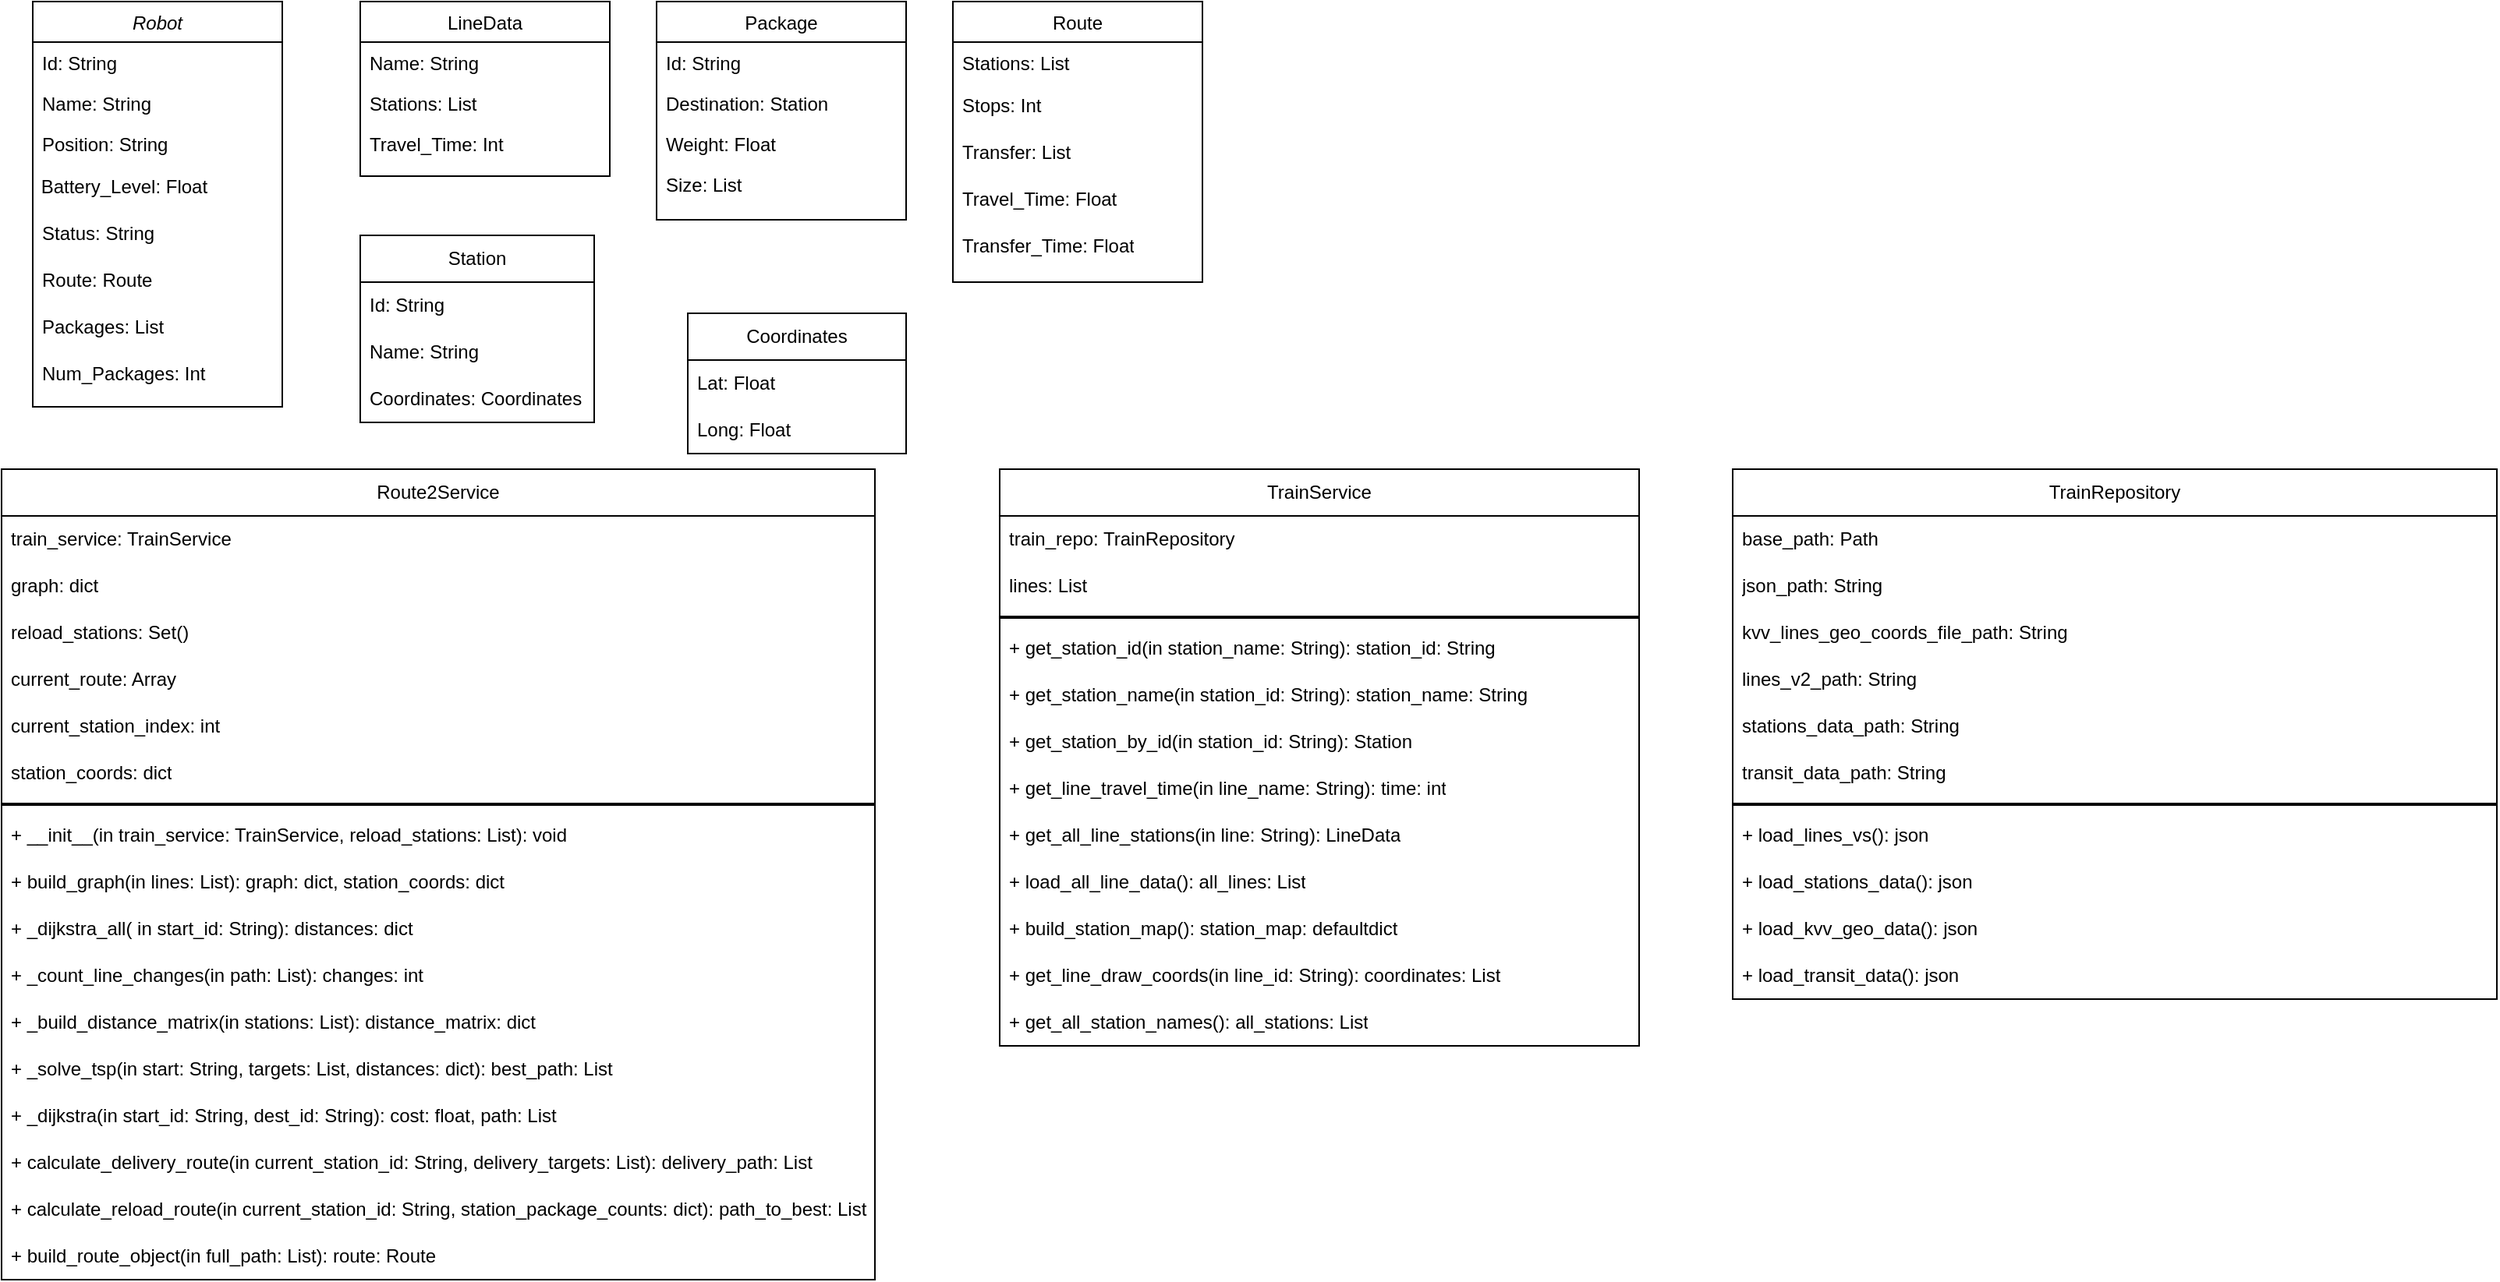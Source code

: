 <mxfile version="27.0.6">
  <diagram id="C5RBs43oDa-KdzZeNtuy" name="Page-1">
    <mxGraphModel dx="1042" dy="535" grid="1" gridSize="10" guides="1" tooltips="1" connect="1" arrows="1" fold="1" page="1" pageScale="1" pageWidth="827" pageHeight="1169" math="0" shadow="0">
      <root>
        <mxCell id="WIyWlLk6GJQsqaUBKTNV-0" />
        <mxCell id="WIyWlLk6GJQsqaUBKTNV-1" parent="WIyWlLk6GJQsqaUBKTNV-0" />
        <mxCell id="zkfFHV4jXpPFQw0GAbJ--0" value="Robot" style="swimlane;fontStyle=2;align=center;verticalAlign=top;childLayout=stackLayout;horizontal=1;startSize=26;horizontalStack=0;resizeParent=1;resizeLast=0;collapsible=1;marginBottom=0;rounded=0;shadow=0;strokeWidth=1;" parent="WIyWlLk6GJQsqaUBKTNV-1" vertex="1">
          <mxGeometry x="40" y="60" width="160" height="260" as="geometry">
            <mxRectangle x="230" y="140" width="160" height="26" as="alternateBounds" />
          </mxGeometry>
        </mxCell>
        <mxCell id="zkfFHV4jXpPFQw0GAbJ--1" value="Id: String" style="text;align=left;verticalAlign=top;spacingLeft=4;spacingRight=4;overflow=hidden;rotatable=0;points=[[0,0.5],[1,0.5]];portConstraint=eastwest;" parent="zkfFHV4jXpPFQw0GAbJ--0" vertex="1">
          <mxGeometry y="26" width="160" height="26" as="geometry" />
        </mxCell>
        <mxCell id="zkfFHV4jXpPFQw0GAbJ--2" value="Name: String" style="text;align=left;verticalAlign=top;spacingLeft=4;spacingRight=4;overflow=hidden;rotatable=0;points=[[0,0.5],[1,0.5]];portConstraint=eastwest;rounded=0;shadow=0;html=0;" parent="zkfFHV4jXpPFQw0GAbJ--0" vertex="1">
          <mxGeometry y="52" width="160" height="26" as="geometry" />
        </mxCell>
        <mxCell id="zkfFHV4jXpPFQw0GAbJ--3" value="Position: String" style="text;align=left;verticalAlign=top;spacingLeft=4;spacingRight=4;overflow=hidden;rotatable=0;points=[[0,0.5],[1,0.5]];portConstraint=eastwest;rounded=0;shadow=0;html=0;" parent="zkfFHV4jXpPFQw0GAbJ--0" vertex="1">
          <mxGeometry y="78" width="160" height="26" as="geometry" />
        </mxCell>
        <mxCell id="OUTJV8kgqdNEQ4jEnF7Q-9" value="&lt;div align=&quot;left&quot;&gt;&amp;nbsp;Battery_Level: Float&lt;/div&gt;" style="text;html=1;align=left;verticalAlign=middle;whiteSpace=wrap;rounded=0;" vertex="1" parent="zkfFHV4jXpPFQw0GAbJ--0">
          <mxGeometry y="104" width="160" height="30" as="geometry" />
        </mxCell>
        <mxCell id="OUTJV8kgqdNEQ4jEnF7Q-10" value="Status: String" style="text;strokeColor=none;fillColor=none;align=left;verticalAlign=middle;spacingLeft=4;spacingRight=4;overflow=hidden;points=[[0,0.5],[1,0.5]];portConstraint=eastwest;rotatable=0;whiteSpace=wrap;html=1;" vertex="1" parent="zkfFHV4jXpPFQw0GAbJ--0">
          <mxGeometry y="134" width="160" height="30" as="geometry" />
        </mxCell>
        <mxCell id="OUTJV8kgqdNEQ4jEnF7Q-11" value="Route: Route" style="text;strokeColor=none;fillColor=none;align=left;verticalAlign=middle;spacingLeft=4;spacingRight=4;overflow=hidden;points=[[0,0.5],[1,0.5]];portConstraint=eastwest;rotatable=0;whiteSpace=wrap;html=1;" vertex="1" parent="zkfFHV4jXpPFQw0GAbJ--0">
          <mxGeometry y="164" width="160" height="30" as="geometry" />
        </mxCell>
        <mxCell id="OUTJV8kgqdNEQ4jEnF7Q-12" value="Packages: List" style="text;strokeColor=none;fillColor=none;align=left;verticalAlign=middle;spacingLeft=4;spacingRight=4;overflow=hidden;points=[[0,0.5],[1,0.5]];portConstraint=eastwest;rotatable=0;whiteSpace=wrap;html=1;" vertex="1" parent="zkfFHV4jXpPFQw0GAbJ--0">
          <mxGeometry y="194" width="160" height="30" as="geometry" />
        </mxCell>
        <mxCell id="OUTJV8kgqdNEQ4jEnF7Q-13" value="Num_Packages: Int" style="text;strokeColor=none;fillColor=none;align=left;verticalAlign=middle;spacingLeft=4;spacingRight=4;overflow=hidden;points=[[0,0.5],[1,0.5]];portConstraint=eastwest;rotatable=0;whiteSpace=wrap;html=1;" vertex="1" parent="zkfFHV4jXpPFQw0GAbJ--0">
          <mxGeometry y="224" width="160" height="30" as="geometry" />
        </mxCell>
        <mxCell id="zkfFHV4jXpPFQw0GAbJ--6" value="Package" style="swimlane;fontStyle=0;align=center;verticalAlign=top;childLayout=stackLayout;horizontal=1;startSize=26;horizontalStack=0;resizeParent=1;resizeLast=0;collapsible=1;marginBottom=0;rounded=0;shadow=0;strokeWidth=1;" parent="WIyWlLk6GJQsqaUBKTNV-1" vertex="1">
          <mxGeometry x="440" y="60" width="160" height="140" as="geometry">
            <mxRectangle x="130" y="380" width="160" height="26" as="alternateBounds" />
          </mxGeometry>
        </mxCell>
        <mxCell id="zkfFHV4jXpPFQw0GAbJ--7" value="Id: String" style="text;align=left;verticalAlign=top;spacingLeft=4;spacingRight=4;overflow=hidden;rotatable=0;points=[[0,0.5],[1,0.5]];portConstraint=eastwest;" parent="zkfFHV4jXpPFQw0GAbJ--6" vertex="1">
          <mxGeometry y="26" width="160" height="26" as="geometry" />
        </mxCell>
        <mxCell id="zkfFHV4jXpPFQw0GAbJ--8" value="Destination: Station" style="text;align=left;verticalAlign=top;spacingLeft=4;spacingRight=4;overflow=hidden;rotatable=0;points=[[0,0.5],[1,0.5]];portConstraint=eastwest;rounded=0;shadow=0;html=0;" parent="zkfFHV4jXpPFQw0GAbJ--6" vertex="1">
          <mxGeometry y="52" width="160" height="26" as="geometry" />
        </mxCell>
        <mxCell id="zkfFHV4jXpPFQw0GAbJ--10" value="Weight: Float" style="text;align=left;verticalAlign=top;spacingLeft=4;spacingRight=4;overflow=hidden;rotatable=0;points=[[0,0.5],[1,0.5]];portConstraint=eastwest;fontStyle=0" parent="zkfFHV4jXpPFQw0GAbJ--6" vertex="1">
          <mxGeometry y="78" width="160" height="26" as="geometry" />
        </mxCell>
        <mxCell id="zkfFHV4jXpPFQw0GAbJ--11" value="Size: List" style="text;align=left;verticalAlign=top;spacingLeft=4;spacingRight=4;overflow=hidden;rotatable=0;points=[[0,0.5],[1,0.5]];portConstraint=eastwest;" parent="zkfFHV4jXpPFQw0GAbJ--6" vertex="1">
          <mxGeometry y="104" width="160" height="26" as="geometry" />
        </mxCell>
        <mxCell id="zkfFHV4jXpPFQw0GAbJ--13" value="Route" style="swimlane;fontStyle=0;align=center;verticalAlign=top;childLayout=stackLayout;horizontal=1;startSize=26;horizontalStack=0;resizeParent=1;resizeLast=0;collapsible=1;marginBottom=0;rounded=0;shadow=0;strokeWidth=1;" parent="WIyWlLk6GJQsqaUBKTNV-1" vertex="1">
          <mxGeometry x="630" y="60" width="160" height="180" as="geometry">
            <mxRectangle x="340" y="380" width="170" height="26" as="alternateBounds" />
          </mxGeometry>
        </mxCell>
        <mxCell id="zkfFHV4jXpPFQw0GAbJ--14" value="Stations: List" style="text;align=left;verticalAlign=top;spacingLeft=4;spacingRight=4;overflow=hidden;rotatable=0;points=[[0,0.5],[1,0.5]];portConstraint=eastwest;" parent="zkfFHV4jXpPFQw0GAbJ--13" vertex="1">
          <mxGeometry y="26" width="160" height="26" as="geometry" />
        </mxCell>
        <mxCell id="OUTJV8kgqdNEQ4jEnF7Q-15" value="Stops: Int" style="text;strokeColor=none;fillColor=none;align=left;verticalAlign=middle;spacingLeft=4;spacingRight=4;overflow=hidden;points=[[0,0.5],[1,0.5]];portConstraint=eastwest;rotatable=0;whiteSpace=wrap;html=1;" vertex="1" parent="zkfFHV4jXpPFQw0GAbJ--13">
          <mxGeometry y="52" width="160" height="30" as="geometry" />
        </mxCell>
        <mxCell id="OUTJV8kgqdNEQ4jEnF7Q-16" value="Transfer: List" style="text;strokeColor=none;fillColor=none;align=left;verticalAlign=middle;spacingLeft=4;spacingRight=4;overflow=hidden;points=[[0,0.5],[1,0.5]];portConstraint=eastwest;rotatable=0;whiteSpace=wrap;html=1;" vertex="1" parent="zkfFHV4jXpPFQw0GAbJ--13">
          <mxGeometry y="82" width="160" height="30" as="geometry" />
        </mxCell>
        <mxCell id="OUTJV8kgqdNEQ4jEnF7Q-17" value="Travel_Time: Float" style="text;strokeColor=none;fillColor=none;align=left;verticalAlign=middle;spacingLeft=4;spacingRight=4;overflow=hidden;points=[[0,0.5],[1,0.5]];portConstraint=eastwest;rotatable=0;whiteSpace=wrap;html=1;" vertex="1" parent="zkfFHV4jXpPFQw0GAbJ--13">
          <mxGeometry y="112" width="160" height="30" as="geometry" />
        </mxCell>
        <mxCell id="OUTJV8kgqdNEQ4jEnF7Q-18" value="Transfer_Time: Float" style="text;strokeColor=none;fillColor=none;align=left;verticalAlign=middle;spacingLeft=4;spacingRight=4;overflow=hidden;points=[[0,0.5],[1,0.5]];portConstraint=eastwest;rotatable=0;whiteSpace=wrap;html=1;" vertex="1" parent="zkfFHV4jXpPFQw0GAbJ--13">
          <mxGeometry y="142" width="160" height="30" as="geometry" />
        </mxCell>
        <mxCell id="zkfFHV4jXpPFQw0GAbJ--17" value="LineData" style="swimlane;fontStyle=0;align=center;verticalAlign=top;childLayout=stackLayout;horizontal=1;startSize=26;horizontalStack=0;resizeParent=1;resizeLast=0;collapsible=1;marginBottom=0;rounded=0;shadow=0;strokeWidth=1;" parent="WIyWlLk6GJQsqaUBKTNV-1" vertex="1">
          <mxGeometry x="250" y="60" width="160" height="112" as="geometry">
            <mxRectangle x="550" y="140" width="160" height="26" as="alternateBounds" />
          </mxGeometry>
        </mxCell>
        <mxCell id="zkfFHV4jXpPFQw0GAbJ--18" value="Name: String" style="text;align=left;verticalAlign=top;spacingLeft=4;spacingRight=4;overflow=hidden;rotatable=0;points=[[0,0.5],[1,0.5]];portConstraint=eastwest;" parent="zkfFHV4jXpPFQw0GAbJ--17" vertex="1">
          <mxGeometry y="26" width="160" height="26" as="geometry" />
        </mxCell>
        <mxCell id="zkfFHV4jXpPFQw0GAbJ--19" value="Stations: List" style="text;align=left;verticalAlign=top;spacingLeft=4;spacingRight=4;overflow=hidden;rotatable=0;points=[[0,0.5],[1,0.5]];portConstraint=eastwest;rounded=0;shadow=0;html=0;" parent="zkfFHV4jXpPFQw0GAbJ--17" vertex="1">
          <mxGeometry y="52" width="160" height="26" as="geometry" />
        </mxCell>
        <mxCell id="zkfFHV4jXpPFQw0GAbJ--20" value="Travel_Time: Int" style="text;align=left;verticalAlign=top;spacingLeft=4;spacingRight=4;overflow=hidden;rotatable=0;points=[[0,0.5],[1,0.5]];portConstraint=eastwest;rounded=0;shadow=0;html=0;" parent="zkfFHV4jXpPFQw0GAbJ--17" vertex="1">
          <mxGeometry y="78" width="160" height="26" as="geometry" />
        </mxCell>
        <mxCell id="OUTJV8kgqdNEQ4jEnF7Q-0" value="Station" style="swimlane;fontStyle=0;childLayout=stackLayout;horizontal=1;startSize=30;horizontalStack=0;resizeParent=1;resizeParentMax=0;resizeLast=0;collapsible=1;marginBottom=0;whiteSpace=wrap;html=1;" vertex="1" parent="WIyWlLk6GJQsqaUBKTNV-1">
          <mxGeometry x="250" y="210" width="150" height="120" as="geometry" />
        </mxCell>
        <mxCell id="OUTJV8kgqdNEQ4jEnF7Q-1" value="Id: String" style="text;strokeColor=none;fillColor=none;align=left;verticalAlign=middle;spacingLeft=4;spacingRight=4;overflow=hidden;points=[[0,0.5],[1,0.5]];portConstraint=eastwest;rotatable=0;whiteSpace=wrap;html=1;" vertex="1" parent="OUTJV8kgqdNEQ4jEnF7Q-0">
          <mxGeometry y="30" width="150" height="30" as="geometry" />
        </mxCell>
        <mxCell id="OUTJV8kgqdNEQ4jEnF7Q-2" value="Name: String" style="text;strokeColor=none;fillColor=none;align=left;verticalAlign=middle;spacingLeft=4;spacingRight=4;overflow=hidden;points=[[0,0.5],[1,0.5]];portConstraint=eastwest;rotatable=0;whiteSpace=wrap;html=1;" vertex="1" parent="OUTJV8kgqdNEQ4jEnF7Q-0">
          <mxGeometry y="60" width="150" height="30" as="geometry" />
        </mxCell>
        <mxCell id="OUTJV8kgqdNEQ4jEnF7Q-3" value="Coordinates: Coordinates" style="text;strokeColor=none;fillColor=none;align=left;verticalAlign=middle;spacingLeft=4;spacingRight=4;overflow=hidden;points=[[0,0.5],[1,0.5]];portConstraint=eastwest;rotatable=0;whiteSpace=wrap;html=1;" vertex="1" parent="OUTJV8kgqdNEQ4jEnF7Q-0">
          <mxGeometry y="90" width="150" height="30" as="geometry" />
        </mxCell>
        <mxCell id="OUTJV8kgqdNEQ4jEnF7Q-5" value="Coordinates" style="swimlane;fontStyle=0;childLayout=stackLayout;horizontal=1;startSize=30;horizontalStack=0;resizeParent=1;resizeParentMax=0;resizeLast=0;collapsible=1;marginBottom=0;whiteSpace=wrap;html=1;" vertex="1" parent="WIyWlLk6GJQsqaUBKTNV-1">
          <mxGeometry x="460" y="260" width="140" height="90" as="geometry" />
        </mxCell>
        <mxCell id="OUTJV8kgqdNEQ4jEnF7Q-6" value="Lat: Float" style="text;strokeColor=none;fillColor=none;align=left;verticalAlign=middle;spacingLeft=4;spacingRight=4;overflow=hidden;points=[[0,0.5],[1,0.5]];portConstraint=eastwest;rotatable=0;whiteSpace=wrap;html=1;" vertex="1" parent="OUTJV8kgqdNEQ4jEnF7Q-5">
          <mxGeometry y="30" width="140" height="30" as="geometry" />
        </mxCell>
        <mxCell id="OUTJV8kgqdNEQ4jEnF7Q-7" value="Long: Float" style="text;strokeColor=none;fillColor=none;align=left;verticalAlign=middle;spacingLeft=4;spacingRight=4;overflow=hidden;points=[[0,0.5],[1,0.5]];portConstraint=eastwest;rotatable=0;whiteSpace=wrap;html=1;" vertex="1" parent="OUTJV8kgqdNEQ4jEnF7Q-5">
          <mxGeometry y="60" width="140" height="30" as="geometry" />
        </mxCell>
        <mxCell id="OUTJV8kgqdNEQ4jEnF7Q-19" value="Route2Service" style="swimlane;fontStyle=0;childLayout=stackLayout;horizontal=1;startSize=30;horizontalStack=0;resizeParent=1;resizeParentMax=0;resizeLast=0;collapsible=1;marginBottom=0;whiteSpace=wrap;html=1;" vertex="1" parent="WIyWlLk6GJQsqaUBKTNV-1">
          <mxGeometry x="20" y="360" width="560" height="520" as="geometry" />
        </mxCell>
        <mxCell id="OUTJV8kgqdNEQ4jEnF7Q-20" value="train_service: TrainService" style="text;strokeColor=none;fillColor=none;align=left;verticalAlign=middle;spacingLeft=4;spacingRight=4;overflow=hidden;points=[[0,0.5],[1,0.5]];portConstraint=eastwest;rotatable=0;whiteSpace=wrap;html=1;" vertex="1" parent="OUTJV8kgqdNEQ4jEnF7Q-19">
          <mxGeometry y="30" width="560" height="30" as="geometry" />
        </mxCell>
        <mxCell id="OUTJV8kgqdNEQ4jEnF7Q-21" value="graph: dict" style="text;strokeColor=none;fillColor=none;align=left;verticalAlign=middle;spacingLeft=4;spacingRight=4;overflow=hidden;points=[[0,0.5],[1,0.5]];portConstraint=eastwest;rotatable=0;whiteSpace=wrap;html=1;" vertex="1" parent="OUTJV8kgqdNEQ4jEnF7Q-19">
          <mxGeometry y="60" width="560" height="30" as="geometry" />
        </mxCell>
        <mxCell id="OUTJV8kgqdNEQ4jEnF7Q-22" value="reload_stations: Set()" style="text;strokeColor=none;fillColor=none;align=left;verticalAlign=middle;spacingLeft=4;spacingRight=4;overflow=hidden;points=[[0,0.5],[1,0.5]];portConstraint=eastwest;rotatable=0;whiteSpace=wrap;html=1;" vertex="1" parent="OUTJV8kgqdNEQ4jEnF7Q-19">
          <mxGeometry y="90" width="560" height="30" as="geometry" />
        </mxCell>
        <mxCell id="OUTJV8kgqdNEQ4jEnF7Q-40" value="current_route: Array" style="text;strokeColor=none;fillColor=none;align=left;verticalAlign=middle;spacingLeft=4;spacingRight=4;overflow=hidden;points=[[0,0.5],[1,0.5]];portConstraint=eastwest;rotatable=0;whiteSpace=wrap;html=1;" vertex="1" parent="OUTJV8kgqdNEQ4jEnF7Q-19">
          <mxGeometry y="120" width="560" height="30" as="geometry" />
        </mxCell>
        <mxCell id="OUTJV8kgqdNEQ4jEnF7Q-41" value="current_station_index: int" style="text;strokeColor=none;fillColor=none;align=left;verticalAlign=middle;spacingLeft=4;spacingRight=4;overflow=hidden;points=[[0,0.5],[1,0.5]];portConstraint=eastwest;rotatable=0;whiteSpace=wrap;html=1;" vertex="1" parent="OUTJV8kgqdNEQ4jEnF7Q-19">
          <mxGeometry y="150" width="560" height="30" as="geometry" />
        </mxCell>
        <mxCell id="OUTJV8kgqdNEQ4jEnF7Q-42" value="station_coords: dict" style="text;strokeColor=none;fillColor=none;align=left;verticalAlign=middle;spacingLeft=4;spacingRight=4;overflow=hidden;points=[[0,0.5],[1,0.5]];portConstraint=eastwest;rotatable=0;whiteSpace=wrap;html=1;" vertex="1" parent="OUTJV8kgqdNEQ4jEnF7Q-19">
          <mxGeometry y="180" width="560" height="30" as="geometry" />
        </mxCell>
        <mxCell id="OUTJV8kgqdNEQ4jEnF7Q-38" value="" style="line;strokeWidth=2;html=1;" vertex="1" parent="OUTJV8kgqdNEQ4jEnF7Q-19">
          <mxGeometry y="210" width="560" height="10" as="geometry" />
        </mxCell>
        <mxCell id="OUTJV8kgqdNEQ4jEnF7Q-39" value="+ __init__(in train_service: TrainService, reload_stations: List): void" style="text;strokeColor=none;fillColor=none;align=left;verticalAlign=middle;spacingLeft=4;spacingRight=4;overflow=hidden;points=[[0,0.5],[1,0.5]];portConstraint=eastwest;rotatable=0;whiteSpace=wrap;html=1;" vertex="1" parent="OUTJV8kgqdNEQ4jEnF7Q-19">
          <mxGeometry y="220" width="560" height="30" as="geometry" />
        </mxCell>
        <mxCell id="OUTJV8kgqdNEQ4jEnF7Q-43" value="+ build_graph(in lines: List): graph: dict, station_coords: dict" style="text;strokeColor=none;fillColor=none;align=left;verticalAlign=middle;spacingLeft=4;spacingRight=4;overflow=hidden;points=[[0,0.5],[1,0.5]];portConstraint=eastwest;rotatable=0;whiteSpace=wrap;html=1;" vertex="1" parent="OUTJV8kgqdNEQ4jEnF7Q-19">
          <mxGeometry y="250" width="560" height="30" as="geometry" />
        </mxCell>
        <mxCell id="OUTJV8kgqdNEQ4jEnF7Q-44" value="+ _dijkstra_all( in start_id: String): distances: dict" style="text;strokeColor=none;fillColor=none;align=left;verticalAlign=middle;spacingLeft=4;spacingRight=4;overflow=hidden;points=[[0,0.5],[1,0.5]];portConstraint=eastwest;rotatable=0;whiteSpace=wrap;html=1;" vertex="1" parent="OUTJV8kgqdNEQ4jEnF7Q-19">
          <mxGeometry y="280" width="560" height="30" as="geometry" />
        </mxCell>
        <mxCell id="OUTJV8kgqdNEQ4jEnF7Q-45" value="&lt;div&gt;+ _count_line_changes(in path: List): changes: int&lt;/div&gt;" style="text;strokeColor=none;fillColor=none;align=left;verticalAlign=middle;spacingLeft=4;spacingRight=4;overflow=hidden;points=[[0,0.5],[1,0.5]];portConstraint=eastwest;rotatable=0;whiteSpace=wrap;html=1;" vertex="1" parent="OUTJV8kgqdNEQ4jEnF7Q-19">
          <mxGeometry y="310" width="560" height="30" as="geometry" />
        </mxCell>
        <mxCell id="OUTJV8kgqdNEQ4jEnF7Q-46" value="+ _build_distance_matrix(in stations: List): distance_matrix: dict" style="text;strokeColor=none;fillColor=none;align=left;verticalAlign=middle;spacingLeft=4;spacingRight=4;overflow=hidden;points=[[0,0.5],[1,0.5]];portConstraint=eastwest;rotatable=0;whiteSpace=wrap;html=1;" vertex="1" parent="OUTJV8kgqdNEQ4jEnF7Q-19">
          <mxGeometry y="340" width="560" height="30" as="geometry" />
        </mxCell>
        <mxCell id="OUTJV8kgqdNEQ4jEnF7Q-47" value="+ _solve_tsp(in start: String, targets: List, distances: dict): best_path: List" style="text;strokeColor=none;fillColor=none;align=left;verticalAlign=middle;spacingLeft=4;spacingRight=4;overflow=hidden;points=[[0,0.5],[1,0.5]];portConstraint=eastwest;rotatable=0;whiteSpace=wrap;html=1;" vertex="1" parent="OUTJV8kgqdNEQ4jEnF7Q-19">
          <mxGeometry y="370" width="560" height="30" as="geometry" />
        </mxCell>
        <mxCell id="OUTJV8kgqdNEQ4jEnF7Q-48" value="+ _dijkstra(in start_id: String, dest_id: String): cost: float, path: List" style="text;strokeColor=none;fillColor=none;align=left;verticalAlign=middle;spacingLeft=4;spacingRight=4;overflow=hidden;points=[[0,0.5],[1,0.5]];portConstraint=eastwest;rotatable=0;whiteSpace=wrap;html=1;" vertex="1" parent="OUTJV8kgqdNEQ4jEnF7Q-19">
          <mxGeometry y="400" width="560" height="30" as="geometry" />
        </mxCell>
        <mxCell id="OUTJV8kgqdNEQ4jEnF7Q-49" value="+ calculate_delivery_route(in current_station_id: String, delivery_targets: List): delivery_path: List" style="text;strokeColor=none;fillColor=none;align=left;verticalAlign=middle;spacingLeft=4;spacingRight=4;overflow=hidden;points=[[0,0.5],[1,0.5]];portConstraint=eastwest;rotatable=0;whiteSpace=wrap;html=1;" vertex="1" parent="OUTJV8kgqdNEQ4jEnF7Q-19">
          <mxGeometry y="430" width="560" height="30" as="geometry" />
        </mxCell>
        <mxCell id="OUTJV8kgqdNEQ4jEnF7Q-50" value="+ calculate_reload_route(in current_station_id: String, station_package_counts: dict): path_to_best: List" style="text;strokeColor=none;fillColor=none;align=left;verticalAlign=middle;spacingLeft=4;spacingRight=4;overflow=hidden;points=[[0,0.5],[1,0.5]];portConstraint=eastwest;rotatable=0;whiteSpace=wrap;html=1;" vertex="1" parent="OUTJV8kgqdNEQ4jEnF7Q-19">
          <mxGeometry y="460" width="560" height="30" as="geometry" />
        </mxCell>
        <mxCell id="OUTJV8kgqdNEQ4jEnF7Q-51" value="+ build_route_object(in full_path: List): route: Route" style="text;strokeColor=none;fillColor=none;align=left;verticalAlign=middle;spacingLeft=4;spacingRight=4;overflow=hidden;points=[[0,0.5],[1,0.5]];portConstraint=eastwest;rotatable=0;whiteSpace=wrap;html=1;" vertex="1" parent="OUTJV8kgqdNEQ4jEnF7Q-19">
          <mxGeometry y="490" width="560" height="30" as="geometry" />
        </mxCell>
        <mxCell id="OUTJV8kgqdNEQ4jEnF7Q-31" value="TrainService" style="swimlane;fontStyle=0;childLayout=stackLayout;horizontal=1;startSize=30;horizontalStack=0;resizeParent=1;resizeParentMax=0;resizeLast=0;collapsible=1;marginBottom=0;whiteSpace=wrap;html=1;" vertex="1" parent="WIyWlLk6GJQsqaUBKTNV-1">
          <mxGeometry x="660" y="360" width="410" height="370" as="geometry" />
        </mxCell>
        <mxCell id="OUTJV8kgqdNEQ4jEnF7Q-32" value="train_repo: TrainRepository" style="text;strokeColor=none;fillColor=none;align=left;verticalAlign=middle;spacingLeft=4;spacingRight=4;overflow=hidden;points=[[0,0.5],[1,0.5]];portConstraint=eastwest;rotatable=0;whiteSpace=wrap;html=1;" vertex="1" parent="OUTJV8kgqdNEQ4jEnF7Q-31">
          <mxGeometry y="30" width="410" height="30" as="geometry" />
        </mxCell>
        <mxCell id="OUTJV8kgqdNEQ4jEnF7Q-33" value="lines: List" style="text;strokeColor=none;fillColor=none;align=left;verticalAlign=middle;spacingLeft=4;spacingRight=4;overflow=hidden;points=[[0,0.5],[1,0.5]];portConstraint=eastwest;rotatable=0;whiteSpace=wrap;html=1;" vertex="1" parent="OUTJV8kgqdNEQ4jEnF7Q-31">
          <mxGeometry y="60" width="410" height="30" as="geometry" />
        </mxCell>
        <mxCell id="OUTJV8kgqdNEQ4jEnF7Q-52" value="" style="line;strokeWidth=2;html=1;" vertex="1" parent="OUTJV8kgqdNEQ4jEnF7Q-31">
          <mxGeometry y="90" width="410" height="10" as="geometry" />
        </mxCell>
        <mxCell id="OUTJV8kgqdNEQ4jEnF7Q-34" value="+ get_station_id(in station_name: String): station_id: String" style="text;strokeColor=none;fillColor=none;align=left;verticalAlign=middle;spacingLeft=4;spacingRight=4;overflow=hidden;points=[[0,0.5],[1,0.5]];portConstraint=eastwest;rotatable=0;whiteSpace=wrap;html=1;" vertex="1" parent="OUTJV8kgqdNEQ4jEnF7Q-31">
          <mxGeometry y="100" width="410" height="30" as="geometry" />
        </mxCell>
        <mxCell id="OUTJV8kgqdNEQ4jEnF7Q-53" value="+ get_station_name(in station_id: String): station_name: String" style="text;strokeColor=none;fillColor=none;align=left;verticalAlign=middle;spacingLeft=4;spacingRight=4;overflow=hidden;points=[[0,0.5],[1,0.5]];portConstraint=eastwest;rotatable=0;whiteSpace=wrap;html=1;" vertex="1" parent="OUTJV8kgqdNEQ4jEnF7Q-31">
          <mxGeometry y="130" width="410" height="30" as="geometry" />
        </mxCell>
        <mxCell id="OUTJV8kgqdNEQ4jEnF7Q-54" value="+ get_station_by_id(in station_id: String): Station" style="text;strokeColor=none;fillColor=none;align=left;verticalAlign=middle;spacingLeft=4;spacingRight=4;overflow=hidden;points=[[0,0.5],[1,0.5]];portConstraint=eastwest;rotatable=0;whiteSpace=wrap;html=1;" vertex="1" parent="OUTJV8kgqdNEQ4jEnF7Q-31">
          <mxGeometry y="160" width="410" height="30" as="geometry" />
        </mxCell>
        <mxCell id="OUTJV8kgqdNEQ4jEnF7Q-55" value="+ get_line_travel_time(in line_name: String): time: int" style="text;strokeColor=none;fillColor=none;align=left;verticalAlign=middle;spacingLeft=4;spacingRight=4;overflow=hidden;points=[[0,0.5],[1,0.5]];portConstraint=eastwest;rotatable=0;whiteSpace=wrap;html=1;" vertex="1" parent="OUTJV8kgqdNEQ4jEnF7Q-31">
          <mxGeometry y="190" width="410" height="30" as="geometry" />
        </mxCell>
        <mxCell id="OUTJV8kgqdNEQ4jEnF7Q-57" value="+ get_all_line_stations(in line: String): LineData" style="text;strokeColor=none;fillColor=none;align=left;verticalAlign=middle;spacingLeft=4;spacingRight=4;overflow=hidden;points=[[0,0.5],[1,0.5]];portConstraint=eastwest;rotatable=0;whiteSpace=wrap;html=1;" vertex="1" parent="OUTJV8kgqdNEQ4jEnF7Q-31">
          <mxGeometry y="220" width="410" height="30" as="geometry" />
        </mxCell>
        <mxCell id="OUTJV8kgqdNEQ4jEnF7Q-56" value="+ load_all_line_data(): all_lines: List" style="text;strokeColor=none;fillColor=none;align=left;verticalAlign=middle;spacingLeft=4;spacingRight=4;overflow=hidden;points=[[0,0.5],[1,0.5]];portConstraint=eastwest;rotatable=0;whiteSpace=wrap;html=1;" vertex="1" parent="OUTJV8kgqdNEQ4jEnF7Q-31">
          <mxGeometry y="250" width="410" height="30" as="geometry" />
        </mxCell>
        <mxCell id="OUTJV8kgqdNEQ4jEnF7Q-58" value="+ build_station_map(): station_map: defaultdict" style="text;strokeColor=none;fillColor=none;align=left;verticalAlign=middle;spacingLeft=4;spacingRight=4;overflow=hidden;points=[[0,0.5],[1,0.5]];portConstraint=eastwest;rotatable=0;whiteSpace=wrap;html=1;" vertex="1" parent="OUTJV8kgqdNEQ4jEnF7Q-31">
          <mxGeometry y="280" width="410" height="30" as="geometry" />
        </mxCell>
        <mxCell id="OUTJV8kgqdNEQ4jEnF7Q-59" value="+ get_line_draw_coords(in line_id: String): coordinates: List" style="text;strokeColor=none;fillColor=none;align=left;verticalAlign=middle;spacingLeft=4;spacingRight=4;overflow=hidden;points=[[0,0.5],[1,0.5]];portConstraint=eastwest;rotatable=0;whiteSpace=wrap;html=1;" vertex="1" parent="OUTJV8kgqdNEQ4jEnF7Q-31">
          <mxGeometry y="310" width="410" height="30" as="geometry" />
        </mxCell>
        <mxCell id="OUTJV8kgqdNEQ4jEnF7Q-60" value="+ get_all_station_names(): all_stations: List" style="text;strokeColor=none;fillColor=none;align=left;verticalAlign=middle;spacingLeft=4;spacingRight=4;overflow=hidden;points=[[0,0.5],[1,0.5]];portConstraint=eastwest;rotatable=0;whiteSpace=wrap;html=1;" vertex="1" parent="OUTJV8kgqdNEQ4jEnF7Q-31">
          <mxGeometry y="340" width="410" height="30" as="geometry" />
        </mxCell>
        <mxCell id="OUTJV8kgqdNEQ4jEnF7Q-61" value="TrainRepository" style="swimlane;fontStyle=0;childLayout=stackLayout;horizontal=1;startSize=30;horizontalStack=0;resizeParent=1;resizeParentMax=0;resizeLast=0;collapsible=1;marginBottom=0;whiteSpace=wrap;html=1;" vertex="1" parent="WIyWlLk6GJQsqaUBKTNV-1">
          <mxGeometry x="1130" y="360" width="490" height="340" as="geometry" />
        </mxCell>
        <mxCell id="OUTJV8kgqdNEQ4jEnF7Q-62" value="base_path: Path" style="text;strokeColor=none;fillColor=none;align=left;verticalAlign=middle;spacingLeft=4;spacingRight=4;overflow=hidden;points=[[0,0.5],[1,0.5]];portConstraint=eastwest;rotatable=0;whiteSpace=wrap;html=1;" vertex="1" parent="OUTJV8kgqdNEQ4jEnF7Q-61">
          <mxGeometry y="30" width="490" height="30" as="geometry" />
        </mxCell>
        <mxCell id="OUTJV8kgqdNEQ4jEnF7Q-63" value="json_path: String" style="text;strokeColor=none;fillColor=none;align=left;verticalAlign=middle;spacingLeft=4;spacingRight=4;overflow=hidden;points=[[0,0.5],[1,0.5]];portConstraint=eastwest;rotatable=0;whiteSpace=wrap;html=1;" vertex="1" parent="OUTJV8kgqdNEQ4jEnF7Q-61">
          <mxGeometry y="60" width="490" height="30" as="geometry" />
        </mxCell>
        <mxCell id="OUTJV8kgqdNEQ4jEnF7Q-64" value="&lt;div&gt;kvv_lines_geo_coords_file_path: String&lt;/div&gt;" style="text;strokeColor=none;fillColor=none;align=left;verticalAlign=middle;spacingLeft=4;spacingRight=4;overflow=hidden;points=[[0,0.5],[1,0.5]];portConstraint=eastwest;rotatable=0;whiteSpace=wrap;html=1;" vertex="1" parent="OUTJV8kgqdNEQ4jEnF7Q-61">
          <mxGeometry y="90" width="490" height="30" as="geometry" />
        </mxCell>
        <mxCell id="OUTJV8kgqdNEQ4jEnF7Q-65" value="lines_v2_path: String" style="text;strokeColor=none;fillColor=none;align=left;verticalAlign=middle;spacingLeft=4;spacingRight=4;overflow=hidden;points=[[0,0.5],[1,0.5]];portConstraint=eastwest;rotatable=0;whiteSpace=wrap;html=1;" vertex="1" parent="OUTJV8kgqdNEQ4jEnF7Q-61">
          <mxGeometry y="120" width="490" height="30" as="geometry" />
        </mxCell>
        <mxCell id="OUTJV8kgqdNEQ4jEnF7Q-66" value="stations_data_path: String" style="text;strokeColor=none;fillColor=none;align=left;verticalAlign=middle;spacingLeft=4;spacingRight=4;overflow=hidden;points=[[0,0.5],[1,0.5]];portConstraint=eastwest;rotatable=0;whiteSpace=wrap;html=1;" vertex="1" parent="OUTJV8kgqdNEQ4jEnF7Q-61">
          <mxGeometry y="150" width="490" height="30" as="geometry" />
        </mxCell>
        <mxCell id="OUTJV8kgqdNEQ4jEnF7Q-67" value="transit_data_path: String" style="text;strokeColor=none;fillColor=none;align=left;verticalAlign=middle;spacingLeft=4;spacingRight=4;overflow=hidden;points=[[0,0.5],[1,0.5]];portConstraint=eastwest;rotatable=0;whiteSpace=wrap;html=1;" vertex="1" parent="OUTJV8kgqdNEQ4jEnF7Q-61">
          <mxGeometry y="180" width="490" height="30" as="geometry" />
        </mxCell>
        <mxCell id="OUTJV8kgqdNEQ4jEnF7Q-69" value="" style="line;strokeWidth=2;html=1;" vertex="1" parent="OUTJV8kgqdNEQ4jEnF7Q-61">
          <mxGeometry y="210" width="490" height="10" as="geometry" />
        </mxCell>
        <mxCell id="OUTJV8kgqdNEQ4jEnF7Q-70" value="&lt;div&gt;+ load_lines_vs(): json&lt;/div&gt;" style="text;strokeColor=none;fillColor=none;align=left;verticalAlign=middle;spacingLeft=4;spacingRight=4;overflow=hidden;points=[[0,0.5],[1,0.5]];portConstraint=eastwest;rotatable=0;whiteSpace=wrap;html=1;" vertex="1" parent="OUTJV8kgqdNEQ4jEnF7Q-61">
          <mxGeometry y="220" width="490" height="30" as="geometry" />
        </mxCell>
        <mxCell id="OUTJV8kgqdNEQ4jEnF7Q-71" value="+ load_stations_data(): json" style="text;strokeColor=none;fillColor=none;align=left;verticalAlign=middle;spacingLeft=4;spacingRight=4;overflow=hidden;points=[[0,0.5],[1,0.5]];portConstraint=eastwest;rotatable=0;whiteSpace=wrap;html=1;" vertex="1" parent="OUTJV8kgqdNEQ4jEnF7Q-61">
          <mxGeometry y="250" width="490" height="30" as="geometry" />
        </mxCell>
        <mxCell id="OUTJV8kgqdNEQ4jEnF7Q-72" value="+ load_kvv_geo_data(): json" style="text;strokeColor=none;fillColor=none;align=left;verticalAlign=middle;spacingLeft=4;spacingRight=4;overflow=hidden;points=[[0,0.5],[1,0.5]];portConstraint=eastwest;rotatable=0;whiteSpace=wrap;html=1;" vertex="1" parent="OUTJV8kgqdNEQ4jEnF7Q-61">
          <mxGeometry y="280" width="490" height="30" as="geometry" />
        </mxCell>
        <mxCell id="OUTJV8kgqdNEQ4jEnF7Q-73" value="+ load_transit_data(): json" style="text;strokeColor=none;fillColor=none;align=left;verticalAlign=middle;spacingLeft=4;spacingRight=4;overflow=hidden;points=[[0,0.5],[1,0.5]];portConstraint=eastwest;rotatable=0;whiteSpace=wrap;html=1;" vertex="1" parent="OUTJV8kgqdNEQ4jEnF7Q-61">
          <mxGeometry y="310" width="490" height="30" as="geometry" />
        </mxCell>
      </root>
    </mxGraphModel>
  </diagram>
</mxfile>
